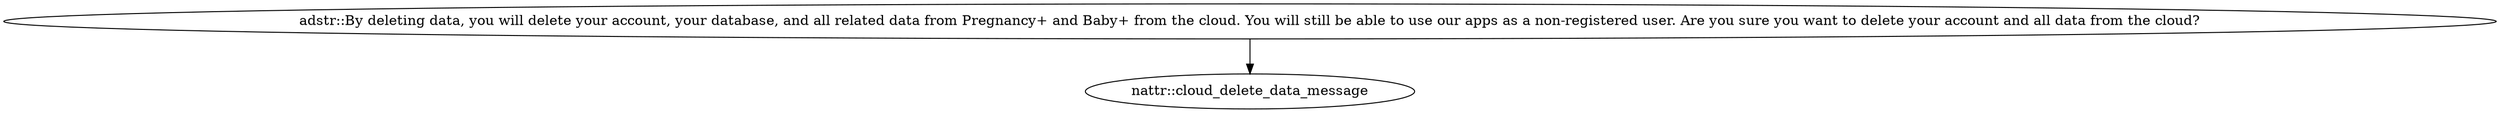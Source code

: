 digraph G {
"adstr::By deleting data, you will delete your account, your database, and all related data from Pregnancy+ and Baby+ from the cloud. You will still be able to use our apps as a non-registered user. Are you sure you want to delete your account and all data from the cloud?" -> "nattr::cloud_delete_data_message"
}
